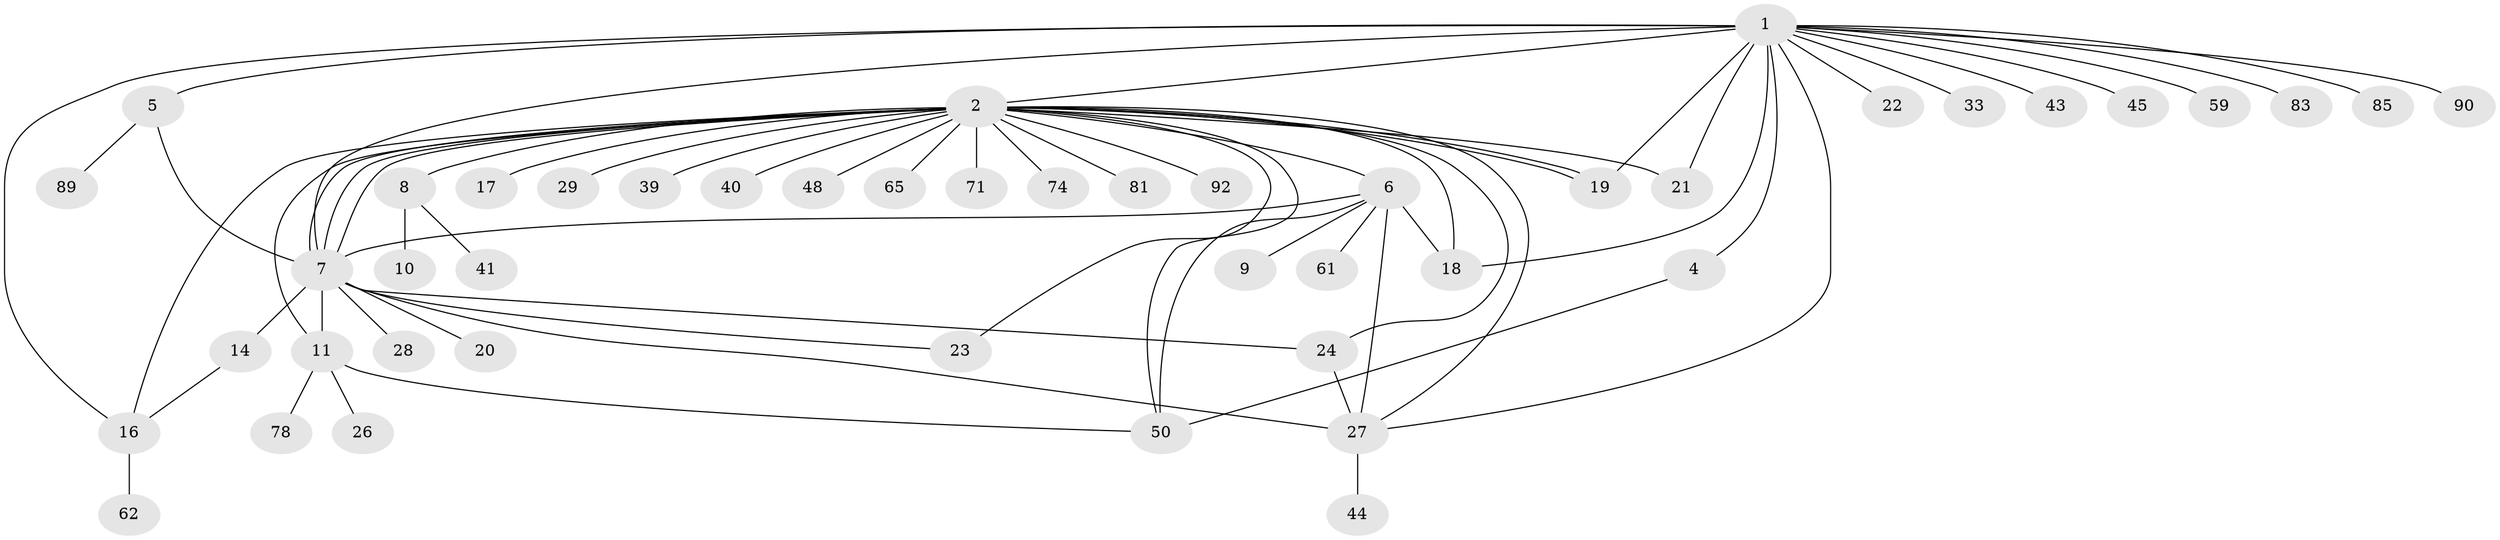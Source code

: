 // original degree distribution, {14: 0.010869565217391304, 31: 0.010869565217391304, 1: 0.5652173913043478, 2: 0.15217391304347827, 3: 0.13043478260869565, 7: 0.021739130434782608, 22: 0.010869565217391304, 4: 0.03260869565217391, 8: 0.021739130434782608, 5: 0.021739130434782608, 11: 0.010869565217391304, 6: 0.010869565217391304}
// Generated by graph-tools (version 1.1) at 2025/14/03/09/25 04:14:22]
// undirected, 46 vertices, 67 edges
graph export_dot {
graph [start="1"]
  node [color=gray90,style=filled];
  1 [super="+35+13"];
  2 [super="+3+15"];
  4;
  5;
  6;
  7 [super="+53+64+73+38+30"];
  8;
  9;
  10 [super="+84+37"];
  11 [super="+31+12"];
  14 [super="+80"];
  16;
  17;
  18;
  19;
  20;
  21 [super="+42+25"];
  22;
  23;
  24 [super="+57"];
  26;
  27 [super="+87+58+34"];
  28;
  29;
  33;
  39;
  40;
  41;
  43;
  44;
  45;
  48;
  50 [super="+91"];
  59;
  61 [super="+68"];
  62;
  65;
  71 [super="+77"];
  74;
  78;
  81;
  83;
  85;
  89;
  90;
  92;
  1 -- 2 [weight=2];
  1 -- 4;
  1 -- 5;
  1 -- 18;
  1 -- 21;
  1 -- 22;
  1 -- 27;
  1 -- 59;
  1 -- 83;
  1 -- 85;
  1 -- 90;
  1 -- 7 [weight=3];
  1 -- 16;
  1 -- 33;
  1 -- 19;
  1 -- 43;
  1 -- 45;
  2 -- 6;
  2 -- 7 [weight=3];
  2 -- 7;
  2 -- 7;
  2 -- 8;
  2 -- 11;
  2 -- 16;
  2 -- 17;
  2 -- 18;
  2 -- 19;
  2 -- 19;
  2 -- 23;
  2 -- 27;
  2 -- 29;
  2 -- 40;
  2 -- 48;
  2 -- 50;
  2 -- 65;
  2 -- 71;
  2 -- 74;
  2 -- 81;
  2 -- 92;
  2 -- 21;
  2 -- 24;
  2 -- 39;
  4 -- 50;
  5 -- 7;
  5 -- 89;
  6 -- 7;
  6 -- 9;
  6 -- 18;
  6 -- 61;
  6 -- 50;
  6 -- 27;
  7 -- 11 [weight=2];
  7 -- 14 [weight=2];
  7 -- 20;
  7 -- 24;
  7 -- 27 [weight=2];
  7 -- 28;
  7 -- 23;
  8 -- 10 [weight=2];
  8 -- 41;
  11 -- 26;
  11 -- 78;
  11 -- 50;
  14 -- 16;
  16 -- 62;
  24 -- 27;
  27 -- 44;
}
